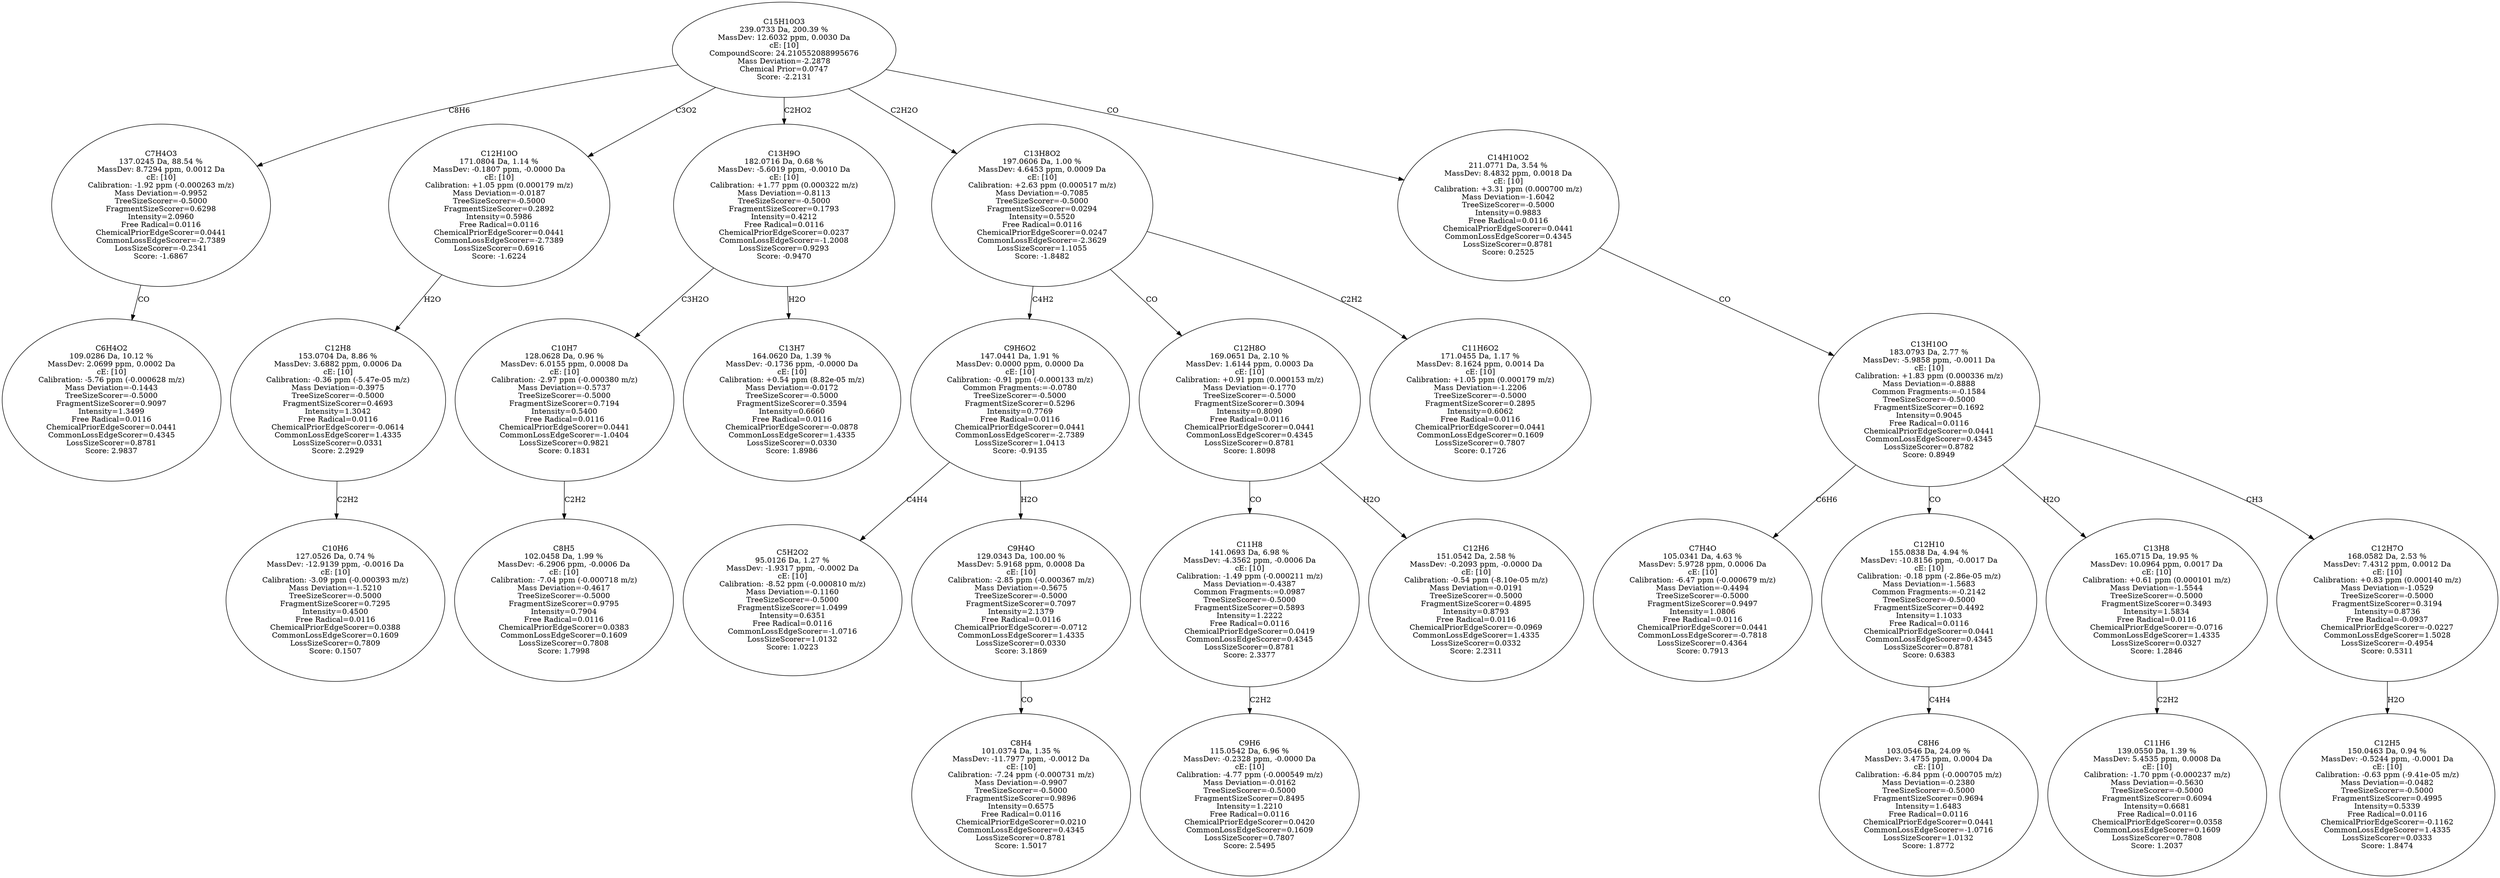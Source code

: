 strict digraph {
v1 [label="C6H4O2\n109.0286 Da, 10.12 %\nMassDev: 2.0699 ppm, 0.0002 Da\ncE: [10]\nCalibration: -5.76 ppm (-0.000628 m/z)\nMass Deviation=-0.1443\nTreeSizeScorer=-0.5000\nFragmentSizeScorer=0.9097\nIntensity=1.3499\nFree Radical=0.0116\nChemicalPriorEdgeScorer=0.0441\nCommonLossEdgeScorer=0.4345\nLossSizeScorer=0.8781\nScore: 2.9837"];
v2 [label="C7H4O3\n137.0245 Da, 88.54 %\nMassDev: 8.7294 ppm, 0.0012 Da\ncE: [10]\nCalibration: -1.92 ppm (-0.000263 m/z)\nMass Deviation=-0.9952\nTreeSizeScorer=-0.5000\nFragmentSizeScorer=0.6298\nIntensity=2.0960\nFree Radical=0.0116\nChemicalPriorEdgeScorer=0.0441\nCommonLossEdgeScorer=-2.7389\nLossSizeScorer=-0.2341\nScore: -1.6867"];
v3 [label="C10H6\n127.0526 Da, 0.74 %\nMassDev: -12.9139 ppm, -0.0016 Da\ncE: [10]\nCalibration: -3.09 ppm (-0.000393 m/z)\nMass Deviation=-1.5210\nTreeSizeScorer=-0.5000\nFragmentSizeScorer=0.7295\nIntensity=0.4500\nFree Radical=0.0116\nChemicalPriorEdgeScorer=0.0388\nCommonLossEdgeScorer=0.1609\nLossSizeScorer=0.7809\nScore: 0.1507"];
v4 [label="C12H8\n153.0704 Da, 8.86 %\nMassDev: 3.6882 ppm, 0.0006 Da\ncE: [10]\nCalibration: -0.36 ppm (-5.47e-05 m/z)\nMass Deviation=-0.3975\nTreeSizeScorer=-0.5000\nFragmentSizeScorer=0.4693\nIntensity=1.3042\nFree Radical=0.0116\nChemicalPriorEdgeScorer=-0.0614\nCommonLossEdgeScorer=1.4335\nLossSizeScorer=0.0331\nScore: 2.2929"];
v5 [label="C12H10O\n171.0804 Da, 1.14 %\nMassDev: -0.1807 ppm, -0.0000 Da\ncE: [10]\nCalibration: +1.05 ppm (0.000179 m/z)\nMass Deviation=-0.0187\nTreeSizeScorer=-0.5000\nFragmentSizeScorer=0.2892\nIntensity=0.5986\nFree Radical=0.0116\nChemicalPriorEdgeScorer=0.0441\nCommonLossEdgeScorer=-2.7389\nLossSizeScorer=0.6916\nScore: -1.6224"];
v6 [label="C8H5\n102.0458 Da, 1.99 %\nMassDev: -6.2906 ppm, -0.0006 Da\ncE: [10]\nCalibration: -7.04 ppm (-0.000718 m/z)\nMass Deviation=-0.4617\nTreeSizeScorer=-0.5000\nFragmentSizeScorer=0.9795\nIntensity=0.7904\nFree Radical=0.0116\nChemicalPriorEdgeScorer=0.0383\nCommonLossEdgeScorer=0.1609\nLossSizeScorer=0.7808\nScore: 1.7998"];
v7 [label="C10H7\n128.0628 Da, 0.96 %\nMassDev: 6.0155 ppm, 0.0008 Da\ncE: [10]\nCalibration: -2.97 ppm (-0.000380 m/z)\nMass Deviation=-0.5737\nTreeSizeScorer=-0.5000\nFragmentSizeScorer=0.7194\nIntensity=0.5400\nFree Radical=0.0116\nChemicalPriorEdgeScorer=0.0441\nCommonLossEdgeScorer=-1.0404\nLossSizeScorer=0.9821\nScore: 0.1831"];
v8 [label="C13H7\n164.0620 Da, 1.39 %\nMassDev: -0.1736 ppm, -0.0000 Da\ncE: [10]\nCalibration: +0.54 ppm (8.82e-05 m/z)\nMass Deviation=-0.0172\nTreeSizeScorer=-0.5000\nFragmentSizeScorer=0.3594\nIntensity=0.6660\nFree Radical=0.0116\nChemicalPriorEdgeScorer=-0.0878\nCommonLossEdgeScorer=1.4335\nLossSizeScorer=0.0330\nScore: 1.8986"];
v9 [label="C13H9O\n182.0716 Da, 0.68 %\nMassDev: -5.6019 ppm, -0.0010 Da\ncE: [10]\nCalibration: +1.77 ppm (0.000322 m/z)\nMass Deviation=-0.8113\nTreeSizeScorer=-0.5000\nFragmentSizeScorer=0.1793\nIntensity=0.4212\nFree Radical=0.0116\nChemicalPriorEdgeScorer=0.0237\nCommonLossEdgeScorer=-1.2008\nLossSizeScorer=0.9293\nScore: -0.9470"];
v10 [label="C5H2O2\n95.0126 Da, 1.27 %\nMassDev: -1.9317 ppm, -0.0002 Da\ncE: [10]\nCalibration: -8.52 ppm (-0.000810 m/z)\nMass Deviation=-0.1160\nTreeSizeScorer=-0.5000\nFragmentSizeScorer=1.0499\nIntensity=0.6351\nFree Radical=0.0116\nCommonLossEdgeScorer=-1.0716\nLossSizeScorer=1.0132\nScore: 1.0223"];
v11 [label="C8H4\n101.0374 Da, 1.35 %\nMassDev: -11.7977 ppm, -0.0012 Da\ncE: [10]\nCalibration: -7.24 ppm (-0.000731 m/z)\nMass Deviation=-0.9907\nTreeSizeScorer=-0.5000\nFragmentSizeScorer=0.9896\nIntensity=0.6575\nFree Radical=0.0116\nChemicalPriorEdgeScorer=0.0210\nCommonLossEdgeScorer=0.4345\nLossSizeScorer=0.8781\nScore: 1.5017"];
v12 [label="C9H4O\n129.0343 Da, 100.00 %\nMassDev: 5.9168 ppm, 0.0008 Da\ncE: [10]\nCalibration: -2.85 ppm (-0.000367 m/z)\nMass Deviation=-0.5675\nTreeSizeScorer=-0.5000\nFragmentSizeScorer=0.7097\nIntensity=2.1379\nFree Radical=0.0116\nChemicalPriorEdgeScorer=-0.0712\nCommonLossEdgeScorer=1.4335\nLossSizeScorer=0.0330\nScore: 3.1869"];
v13 [label="C9H6O2\n147.0441 Da, 1.91 %\nMassDev: 0.0000 ppm, 0.0000 Da\ncE: [10]\nCalibration: -0.91 ppm (-0.000133 m/z)\nCommon Fragments:=-0.0780\nTreeSizeScorer=-0.5000\nFragmentSizeScorer=0.5296\nIntensity=0.7769\nFree Radical=0.0116\nChemicalPriorEdgeScorer=0.0441\nCommonLossEdgeScorer=-2.7389\nLossSizeScorer=1.0413\nScore: -0.9135"];
v14 [label="C9H6\n115.0542 Da, 6.96 %\nMassDev: -0.2328 ppm, -0.0000 Da\ncE: [10]\nCalibration: -4.77 ppm (-0.000549 m/z)\nMass Deviation=-0.0162\nTreeSizeScorer=-0.5000\nFragmentSizeScorer=0.8495\nIntensity=1.2210\nFree Radical=0.0116\nChemicalPriorEdgeScorer=0.0420\nCommonLossEdgeScorer=0.1609\nLossSizeScorer=0.7807\nScore: 2.5495"];
v15 [label="C11H8\n141.0693 Da, 6.98 %\nMassDev: -4.3562 ppm, -0.0006 Da\ncE: [10]\nCalibration: -1.49 ppm (-0.000211 m/z)\nMass Deviation=-0.4387\nCommon Fragments:=0.0987\nTreeSizeScorer=-0.5000\nFragmentSizeScorer=0.5893\nIntensity=1.2222\nFree Radical=0.0116\nChemicalPriorEdgeScorer=0.0419\nCommonLossEdgeScorer=0.4345\nLossSizeScorer=0.8781\nScore: 2.3377"];
v16 [label="C12H6\n151.0542 Da, 2.58 %\nMassDev: -0.2093 ppm, -0.0000 Da\ncE: [10]\nCalibration: -0.54 ppm (-8.10e-05 m/z)\nMass Deviation=-0.0191\nTreeSizeScorer=-0.5000\nFragmentSizeScorer=0.4895\nIntensity=0.8793\nFree Radical=0.0116\nChemicalPriorEdgeScorer=-0.0969\nCommonLossEdgeScorer=1.4335\nLossSizeScorer=0.0332\nScore: 2.2311"];
v17 [label="C12H8O\n169.0651 Da, 2.10 %\nMassDev: 1.6144 ppm, 0.0003 Da\ncE: [10]\nCalibration: +0.91 ppm (0.000153 m/z)\nMass Deviation=-0.1770\nTreeSizeScorer=-0.5000\nFragmentSizeScorer=0.3094\nIntensity=0.8090\nFree Radical=0.0116\nChemicalPriorEdgeScorer=0.0441\nCommonLossEdgeScorer=0.4345\nLossSizeScorer=0.8781\nScore: 1.8098"];
v18 [label="C11H6O2\n171.0455 Da, 1.17 %\nMassDev: 8.1624 ppm, 0.0014 Da\ncE: [10]\nCalibration: +1.05 ppm (0.000179 m/z)\nMass Deviation=-1.2206\nTreeSizeScorer=-0.5000\nFragmentSizeScorer=0.2895\nIntensity=0.6062\nFree Radical=0.0116\nChemicalPriorEdgeScorer=0.0441\nCommonLossEdgeScorer=0.1609\nLossSizeScorer=0.7807\nScore: 0.1726"];
v19 [label="C13H8O2\n197.0606 Da, 1.00 %\nMassDev: 4.6453 ppm, 0.0009 Da\ncE: [10]\nCalibration: +2.63 ppm (0.000517 m/z)\nMass Deviation=-0.7085\nTreeSizeScorer=-0.5000\nFragmentSizeScorer=0.0294\nIntensity=0.5520\nFree Radical=0.0116\nChemicalPriorEdgeScorer=0.0247\nCommonLossEdgeScorer=-2.3629\nLossSizeScorer=1.1055\nScore: -1.8482"];
v20 [label="C7H4O\n105.0341 Da, 4.63 %\nMassDev: 5.9728 ppm, 0.0006 Da\ncE: [10]\nCalibration: -6.47 ppm (-0.000679 m/z)\nMass Deviation=-0.4494\nTreeSizeScorer=-0.5000\nFragmentSizeScorer=0.9497\nIntensity=1.0806\nFree Radical=0.0116\nChemicalPriorEdgeScorer=0.0441\nCommonLossEdgeScorer=-0.7818\nLossSizeScorer=0.4364\nScore: 0.7913"];
v21 [label="C8H6\n103.0546 Da, 24.09 %\nMassDev: 3.4755 ppm, 0.0004 Da\ncE: [10]\nCalibration: -6.84 ppm (-0.000705 m/z)\nMass Deviation=-0.2380\nTreeSizeScorer=-0.5000\nFragmentSizeScorer=0.9694\nIntensity=1.6483\nFree Radical=0.0116\nChemicalPriorEdgeScorer=0.0441\nCommonLossEdgeScorer=-1.0716\nLossSizeScorer=1.0132\nScore: 1.8772"];
v22 [label="C12H10\n155.0838 Da, 4.94 %\nMassDev: -10.8156 ppm, -0.0017 Da\ncE: [10]\nCalibration: -0.18 ppm (-2.86e-05 m/z)\nMass Deviation=-1.5683\nCommon Fragments:=-0.2142\nTreeSizeScorer=-0.5000\nFragmentSizeScorer=0.4492\nIntensity=1.1033\nFree Radical=0.0116\nChemicalPriorEdgeScorer=0.0441\nCommonLossEdgeScorer=0.4345\nLossSizeScorer=0.8781\nScore: 0.6383"];
v23 [label="C11H6\n139.0550 Da, 1.39 %\nMassDev: 5.4535 ppm, 0.0008 Da\ncE: [10]\nCalibration: -1.70 ppm (-0.000237 m/z)\nMass Deviation=-0.5630\nTreeSizeScorer=-0.5000\nFragmentSizeScorer=0.6094\nIntensity=0.6681\nFree Radical=0.0116\nChemicalPriorEdgeScorer=0.0358\nCommonLossEdgeScorer=0.1609\nLossSizeScorer=0.7808\nScore: 1.2037"];
v24 [label="C13H8\n165.0715 Da, 19.95 %\nMassDev: 10.0964 ppm, 0.0017 Da\ncE: [10]\nCalibration: +0.61 ppm (0.000101 m/z)\nMass Deviation=-1.5544\nTreeSizeScorer=-0.5000\nFragmentSizeScorer=0.3493\nIntensity=1.5834\nFree Radical=0.0116\nChemicalPriorEdgeScorer=-0.0716\nCommonLossEdgeScorer=1.4335\nLossSizeScorer=0.0327\nScore: 1.2846"];
v25 [label="C12H5\n150.0463 Da, 0.94 %\nMassDev: -0.5244 ppm, -0.0001 Da\ncE: [10]\nCalibration: -0.63 ppm (-9.41e-05 m/z)\nMass Deviation=-0.0482\nTreeSizeScorer=-0.5000\nFragmentSizeScorer=0.4995\nIntensity=0.5339\nFree Radical=0.0116\nChemicalPriorEdgeScorer=-0.1162\nCommonLossEdgeScorer=1.4335\nLossSizeScorer=0.0333\nScore: 1.8474"];
v26 [label="C12H7O\n168.0582 Da, 2.53 %\nMassDev: 7.4312 ppm, 0.0012 Da\ncE: [10]\nCalibration: +0.83 ppm (0.000140 m/z)\nMass Deviation=-1.0529\nTreeSizeScorer=-0.5000\nFragmentSizeScorer=0.3194\nIntensity=0.8736\nFree Radical=-0.0937\nChemicalPriorEdgeScorer=-0.0227\nCommonLossEdgeScorer=1.5028\nLossSizeScorer=-0.4954\nScore: 0.5311"];
v27 [label="C13H10O\n183.0793 Da, 2.77 %\nMassDev: -5.9858 ppm, -0.0011 Da\ncE: [10]\nCalibration: +1.83 ppm (0.000336 m/z)\nMass Deviation=-0.8888\nCommon Fragments:=-0.1584\nTreeSizeScorer=-0.5000\nFragmentSizeScorer=0.1692\nIntensity=0.9045\nFree Radical=0.0116\nChemicalPriorEdgeScorer=0.0441\nCommonLossEdgeScorer=0.4345\nLossSizeScorer=0.8782\nScore: 0.8949"];
v28 [label="C14H10O2\n211.0771 Da, 3.54 %\nMassDev: 8.4832 ppm, 0.0018 Da\ncE: [10]\nCalibration: +3.31 ppm (0.000700 m/z)\nMass Deviation=-1.6042\nTreeSizeScorer=-0.5000\nIntensity=0.9883\nFree Radical=0.0116\nChemicalPriorEdgeScorer=0.0441\nCommonLossEdgeScorer=0.4345\nLossSizeScorer=0.8781\nScore: 0.2525"];
v29 [label="C15H10O3\n239.0733 Da, 200.39 %\nMassDev: 12.6032 ppm, 0.0030 Da\ncE: [10]\nCompoundScore: 24.210552088995676\nMass Deviation=-2.2878\nChemical Prior=0.0747\nScore: -2.2131"];
v2 -> v1 [label="CO"];
v29 -> v2 [label="C8H6"];
v4 -> v3 [label="C2H2"];
v5 -> v4 [label="H2O"];
v29 -> v5 [label="C3O2"];
v7 -> v6 [label="C2H2"];
v9 -> v7 [label="C3H2O"];
v9 -> v8 [label="H2O"];
v29 -> v9 [label="C2HO2"];
v13 -> v10 [label="C4H4"];
v12 -> v11 [label="CO"];
v13 -> v12 [label="H2O"];
v19 -> v13 [label="C4H2"];
v15 -> v14 [label="C2H2"];
v17 -> v15 [label="CO"];
v17 -> v16 [label="H2O"];
v19 -> v17 [label="CO"];
v19 -> v18 [label="C2H2"];
v29 -> v19 [label="C2H2O"];
v27 -> v20 [label="C6H6"];
v22 -> v21 [label="C4H4"];
v27 -> v22 [label="CO"];
v24 -> v23 [label="C2H2"];
v27 -> v24 [label="H2O"];
v26 -> v25 [label="H2O"];
v27 -> v26 [label="CH3"];
v28 -> v27 [label="CO"];
v29 -> v28 [label="CO"];
}